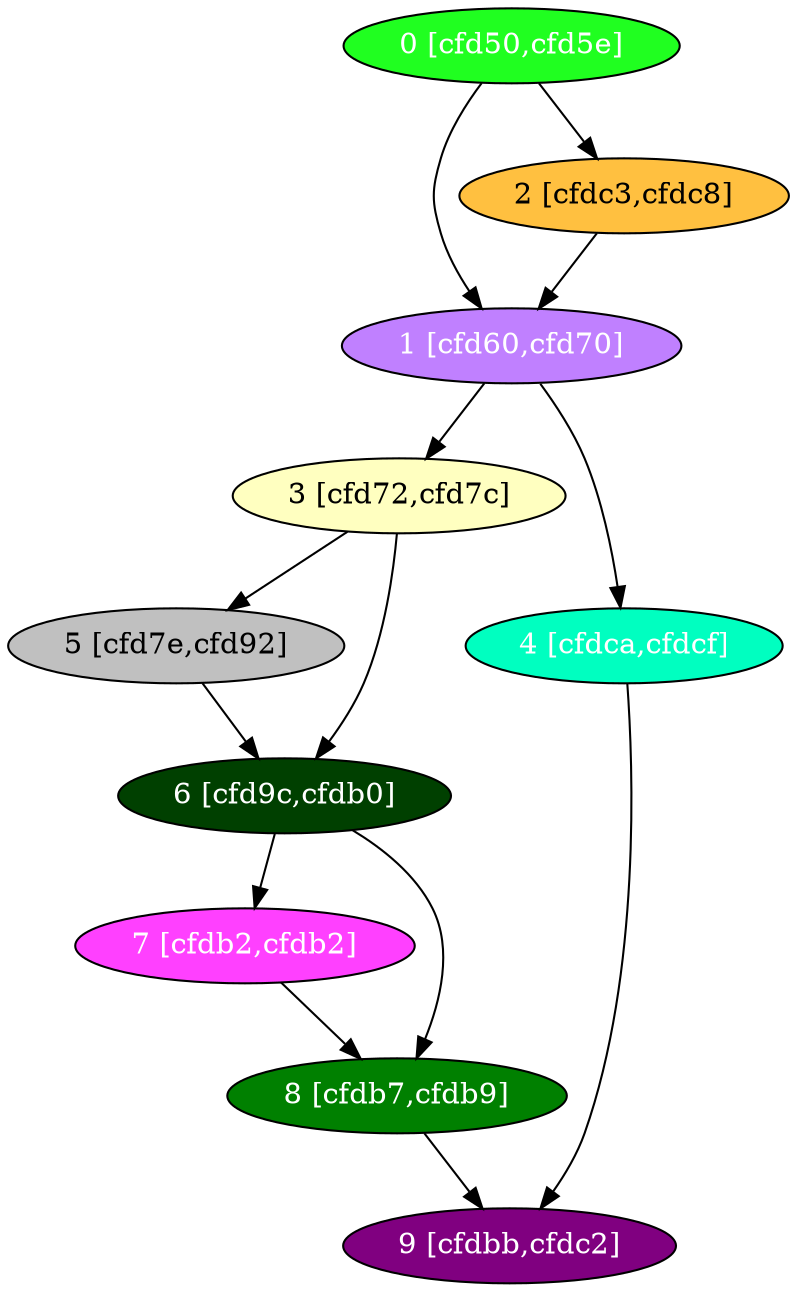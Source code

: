 diGraph libnss3{
	libnss3_0  [style=filled fillcolor="#20FF20" fontcolor="#ffffff" shape=oval label="0 [cfd50,cfd5e]"]
	libnss3_1  [style=filled fillcolor="#C080FF" fontcolor="#ffffff" shape=oval label="1 [cfd60,cfd70]"]
	libnss3_2  [style=filled fillcolor="#FFC040" fontcolor="#000000" shape=oval label="2 [cfdc3,cfdc8]"]
	libnss3_3  [style=filled fillcolor="#FFFFC0" fontcolor="#000000" shape=oval label="3 [cfd72,cfd7c]"]
	libnss3_4  [style=filled fillcolor="#00FFC0" fontcolor="#ffffff" shape=oval label="4 [cfdca,cfdcf]"]
	libnss3_5  [style=filled fillcolor="#C0C0C0" fontcolor="#000000" shape=oval label="5 [cfd7e,cfd92]"]
	libnss3_6  [style=filled fillcolor="#004000" fontcolor="#ffffff" shape=oval label="6 [cfd9c,cfdb0]"]
	libnss3_7  [style=filled fillcolor="#FF40FF" fontcolor="#ffffff" shape=oval label="7 [cfdb2,cfdb2]"]
	libnss3_8  [style=filled fillcolor="#008000" fontcolor="#ffffff" shape=oval label="8 [cfdb7,cfdb9]"]
	libnss3_9  [style=filled fillcolor="#800080" fontcolor="#ffffff" shape=oval label="9 [cfdbb,cfdc2]"]

	libnss3_0 -> libnss3_1
	libnss3_0 -> libnss3_2
	libnss3_1 -> libnss3_3
	libnss3_1 -> libnss3_4
	libnss3_2 -> libnss3_1
	libnss3_3 -> libnss3_5
	libnss3_3 -> libnss3_6
	libnss3_4 -> libnss3_9
	libnss3_5 -> libnss3_6
	libnss3_6 -> libnss3_7
	libnss3_6 -> libnss3_8
	libnss3_7 -> libnss3_8
	libnss3_8 -> libnss3_9
}